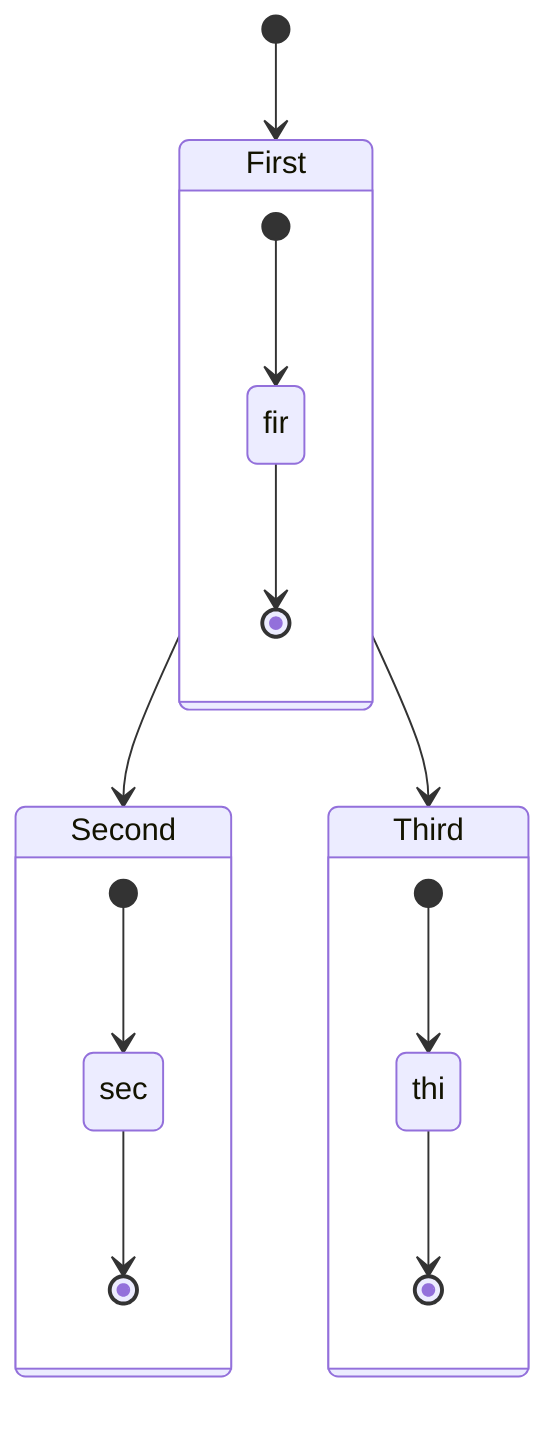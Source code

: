 stateDiagram-v2
    [*] --> First
    First --> Second
    First --> Third

    state First {
        [*] --> fir
        fir --> [*]
    }
    state Second {
        [*] --> sec
        sec --> [*]
    }
    state Third {
        [*] --> thi
        thi --> [*]
    }